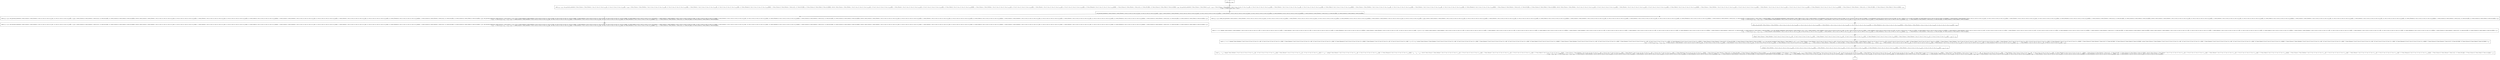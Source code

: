 digraph {
    graph [rankdir=TB
          ,bgcolor=transparent];
    node [shape=box
         ,fillcolor=white
         ,style=filled];
    0 [label=<O <BR/> neq(v<SUB>207</SUB>, v<SUB>207</SUB>)>];
    1 [label=<C <BR/> neq(v<SUB>213</SUB>, v<SUB>213</SUB>), non_ground_member(C Term [Clause C Term [Parent C Succ [C Succ [C Succ [v<SUB>213</SUB>]]] : [C Succ [C Succ [C Succ [v<SUB>213</SUB>]]]]] : v<SUB>128</SUB>], C Term [Clause C Term [Mother C Var [C Succ [C Succ [C Succ [v<SUB>213</SUB>]]]] : [C Var [C Succ [C Succ [C Succ [v<SUB>213</SUB>]]]]]] : C Term [Parent C Var [C Succ [C Succ [C Succ [v<SUB>213</SUB>]]]] : [C Var [C Succ [C Succ [C Succ [v<SUB>213</SUB>]]]]]] : [C Term [Female [C Var [C Succ [C Succ [C Succ [v<SUB>213</SUB>]]]]]]]] : C Term [Clause [C Term [Parent C Term [A []] : [C Term [B []]]]]] : [C Term [Clause [C Term [Male [C Term [A []]]]]]]), solve(C Term [Clause C Term [Father C Var [C Succ [C Succ [C Succ [v<SUB>213</SUB>]]]] : [C Var [C Succ [C Succ [C Succ [v<SUB>213</SUB>]]]]]] : C Term [Parent C Var [C Succ [C Succ [C Succ [v<SUB>213</SUB>]]]] : [C Var [C Succ [C Succ [C Succ [v<SUB>213</SUB>]]]]]] : [C Term [Male [C Var [C Succ [C Succ [C Succ [v<SUB>213</SUB>]]]]]]]] : C Term [Clause C Term [Mother C Var [C Succ [C Succ [C Succ [v<SUB>213</SUB>]]]] : [C Var [C Succ [C Succ [C Succ [v<SUB>213</SUB>]]]]]] : C Term [Parent C Var [C Succ [C Succ [C Succ [v<SUB>213</SUB>]]]] : [C Var [C Succ [C Succ [C Succ [v<SUB>213</SUB>]]]]]] : [C Term [Female [C Var [C Succ [C Succ [C Succ [v<SUB>213</SUB>]]]]]]]] : C Term [Clause [C Term [Parent C Term [A []] : [C Term [B []]]]]] : [C Term [Clause [C Term [Male [C Term [A []]]]]]], v<SUB>128</SUB>), non_ground_member(C Term [Clause C Term [Male [v<SUB>112</SUB>]] : v<SUB>133</SUB>], C Term [Clause C Term [Father C Var [C Succ [C Succ [C Succ [v<SUB>213</SUB>]]]] : [C Var [C Succ [C Succ [C Succ [v<SUB>213</SUB>]]]]]] : C Term [Parent C Var [C Succ [C Succ [C Succ [v<SUB>213</SUB>]]]] : [C Var [C Succ [C Succ [C Succ [v<SUB>213</SUB>]]]]]] : [C Term [Male [C Var [C Succ [C Succ [C Succ [v<SUB>213</SUB>]]]]]]]] : C Term [Clause C Term [Mother C Var [C Succ [C Succ [C Succ [v<SUB>213</SUB>]]]] : [C Var [C Succ [C Succ [C Succ [v<SUB>213</SUB>]]]]]] : C Term [Parent C Var [C Succ [C Succ [C Succ [v<SUB>213</SUB>]]]] : [C Var [C Succ [C Succ [C Succ [v<SUB>213</SUB>]]]]]] : [C Term [Female [C Var [C Succ [C Succ [C Succ [v<SUB>213</SUB>]]]]]]]] : C Term [Clause [C Term [Parent C Term [A []] : [C Term [B []]]]]] : [C Term [Clause [C Term [Male [C Term [A []]]]]]]), solve(C Term [Clause C Term [Father C Var [C Succ [C Succ [C Succ [v<SUB>213</SUB>]]]] : [C Var [C Succ [C Succ [C Succ [v<SUB>213</SUB>]]]]]] : C Term [Parent C Var [C Succ [C Succ [C Succ [v<SUB>213</SUB>]]]] : [C Var [C Succ [C Succ [C Succ [v<SUB>213</SUB>]]]]]] : [C Term [Male [C Var [C Succ [C Succ [C Succ [v<SUB>213</SUB>]]]]]]]] : C Term [Clause C Term [Mother C Var [C Succ [C Succ [C Succ [v<SUB>213</SUB>]]]] : [C Var [C Succ [C Succ [C Succ [v<SUB>213</SUB>]]]]]] : C Term [Parent C Var [C Succ [C Succ [C Succ [v<SUB>213</SUB>]]]] : [C Var [C Succ [C Succ [C Succ [v<SUB>213</SUB>]]]]]] : [C Term [Female [C Var [C Succ [C Succ [C Succ [v<SUB>213</SUB>]]]]]]]] : C Term [Clause [C Term [Parent C Term [A []] : [C Term [B []]]]]] : [C Term [Clause [C Term [Male [C Term [A []]]]]]], v<SUB>133</SUB>) <BR/>  [ v<SUB>207</SUB> &rarr; C Succ [v<SUB>212</SUB>], v<SUB>212</SUB> &rarr; v<SUB>213</SUB> ] >];
    2 [label=<O <BR/> non_ground_member(C Term [Clause C Term [Parent C Succ [C Succ [C Succ [v<SUB>213</SUB>]]] : [C Succ [C Succ [C Succ [v<SUB>213</SUB>]]]]] : v<SUB>128</SUB>], C Term [Clause C Term [Mother C Var [C Succ [C Succ [C Succ [v<SUB>213</SUB>]]]] : [C Var [C Succ [C Succ [C Succ [v<SUB>213</SUB>]]]]]] : C Term [Parent C Var [C Succ [C Succ [C Succ [v<SUB>213</SUB>]]]] : [C Var [C Succ [C Succ [C Succ [v<SUB>213</SUB>]]]]]] : [C Term [Female [C Var [C Succ [C Succ [C Succ [v<SUB>213</SUB>]]]]]]]] : C Term [Clause [C Term [Parent C Term [A []] : [C Term [B []]]]]] : [C Term [Clause [C Term [Male [C Term [A []]]]]]])>];
    3 [label=<C <BR/> neq(v<SUB>213</SUB>, v<SUB>213</SUB>), non_ground_member(C Term [Clause C Term [Parent C Succ [C Succ [C Succ [v<SUB>213</SUB>]]] : [C Succ [C Succ [C Succ [v<SUB>213</SUB>]]]]] : v<SUB>128</SUB>], C Term [Clause [C Term [Parent C Term [A []] : [C Term [B []]]]]] : [C Term [Clause [C Term [Male [C Term [A []]]]]]]), solve(C Term [Clause C Term [Father C Var [C Succ [C Succ [C Succ [v<SUB>213</SUB>]]]] : [C Var [C Succ [C Succ [C Succ [v<SUB>213</SUB>]]]]]] : C Term [Parent C Var [C Succ [C Succ [C Succ [v<SUB>213</SUB>]]]] : [C Var [C Succ [C Succ [C Succ [v<SUB>213</SUB>]]]]]] : [C Term [Male [C Var [C Succ [C Succ [C Succ [v<SUB>213</SUB>]]]]]]]] : C Term [Clause C Term [Mother C Var [C Succ [C Succ [C Succ [v<SUB>213</SUB>]]]] : [C Var [C Succ [C Succ [C Succ [v<SUB>213</SUB>]]]]]] : C Term [Parent C Var [C Succ [C Succ [C Succ [v<SUB>213</SUB>]]]] : [C Var [C Succ [C Succ [C Succ [v<SUB>213</SUB>]]]]]] : [C Term [Female [C Var [C Succ [C Succ [C Succ [v<SUB>213</SUB>]]]]]]]] : C Term [Clause [C Term [Parent C Term [A []] : [C Term [B []]]]]] : [C Term [Clause [C Term [Male [C Term [A []]]]]]], v<SUB>128</SUB>), non_ground_member(C Term [Clause C Term [Male [v<SUB>112</SUB>]] : v<SUB>133</SUB>], C Term [Clause C Term [Father C Var [C Succ [C Succ [C Succ [v<SUB>213</SUB>]]]] : [C Var [C Succ [C Succ [C Succ [v<SUB>213</SUB>]]]]]] : C Term [Parent C Var [C Succ [C Succ [C Succ [v<SUB>213</SUB>]]]] : [C Var [C Succ [C Succ [C Succ [v<SUB>213</SUB>]]]]]] : [C Term [Male [C Var [C Succ [C Succ [C Succ [v<SUB>213</SUB>]]]]]]]] : C Term [Clause C Term [Mother C Var [C Succ [C Succ [C Succ [v<SUB>213</SUB>]]]] : [C Var [C Succ [C Succ [C Succ [v<SUB>213</SUB>]]]]]] : C Term [Parent C Var [C Succ [C Succ [C Succ [v<SUB>213</SUB>]]]] : [C Var [C Succ [C Succ [C Succ [v<SUB>213</SUB>]]]]]] : [C Term [Female [C Var [C Succ [C Succ [C Succ [v<SUB>213</SUB>]]]]]]]] : C Term [Clause [C Term [Parent C Term [A []] : [C Term [B []]]]]] : [C Term [Clause [C Term [Male [C Term [A []]]]]]]), solve(C Term [Clause C Term [Father C Var [C Succ [C Succ [C Succ [v<SUB>213</SUB>]]]] : [C Var [C Succ [C Succ [C Succ [v<SUB>213</SUB>]]]]]] : C Term [Parent C Var [C Succ [C Succ [C Succ [v<SUB>213</SUB>]]]] : [C Var [C Succ [C Succ [C Succ [v<SUB>213</SUB>]]]]]] : [C Term [Male [C Var [C Succ [C Succ [C Succ [v<SUB>213</SUB>]]]]]]]] : C Term [Clause C Term [Mother C Var [C Succ [C Succ [C Succ [v<SUB>213</SUB>]]]] : [C Var [C Succ [C Succ [C Succ [v<SUB>213</SUB>]]]]]] : C Term [Parent C Var [C Succ [C Succ [C Succ [v<SUB>213</SUB>]]]] : [C Var [C Succ [C Succ [C Succ [v<SUB>213</SUB>]]]]]] : [C Term [Female [C Var [C Succ [C Succ [C Succ [v<SUB>213</SUB>]]]]]]]] : C Term [Clause [C Term [Parent C Term [A []] : [C Term [B []]]]]] : [C Term [Clause [C Term [Male [C Term [A []]]]]]], v<SUB>133</SUB>) <BR/>  [ v<SUB>207</SUB> &rarr; C Succ [v<SUB>212</SUB>], v<SUB>212</SUB> &rarr; v<SUB>213</SUB>, v<SUB>214</SUB> &rarr; C Term [Clause C Term [Mother C Var [C Succ [C Succ [C Succ [v<SUB>213</SUB>]]]] : [C Var [C Succ [C Succ [C Succ [v<SUB>213</SUB>]]]]]] : C Term [Parent C Var [C Succ [C Succ [C Succ [v<SUB>213</SUB>]]]] : [C Var [C Succ [C Succ [C Succ [v<SUB>213</SUB>]]]]]] : [C Term [Female [C Var [C Succ [C Succ [C Succ [v<SUB>213</SUB>]]]]]]]], v<SUB>215</SUB> &rarr; C Term [Clause [C Term [Parent C Term [A []] : [C Term [B []]]]]] : [C Term [Clause [C Term [Male [C Term [A []]]]]]] ] >];
    4 [label=<C <BR/> neq(v<SUB>213</SUB>, v<SUB>213</SUB>), make_non_ground(C Term [Clause C Term [Mother C Var [C Succ [C Succ [C Succ [v<SUB>213</SUB>]]]] : [C Var [C Succ [C Succ [C Succ [v<SUB>213</SUB>]]]]]] : C Term [Parent C Var [C Succ [C Succ [C Succ [v<SUB>213</SUB>]]]] : [C Var [C Succ [C Succ [C Succ [v<SUB>213</SUB>]]]]]] : [C Term [Female [C Var [C Succ [C Succ [C Succ [v<SUB>213</SUB>]]]]]]]], C Term [Clause C Term [Parent C Succ [C Succ [C Succ [v<SUB>213</SUB>]]] : [C Succ [C Succ [C Succ [v<SUB>213</SUB>]]]]] : v<SUB>128</SUB>]), solve(C Term [Clause C Term [Father C Var [C Succ [C Succ [C Succ [v<SUB>213</SUB>]]]] : [C Var [C Succ [C Succ [C Succ [v<SUB>213</SUB>]]]]]] : C Term [Parent C Var [C Succ [C Succ [C Succ [v<SUB>213</SUB>]]]] : [C Var [C Succ [C Succ [C Succ [v<SUB>213</SUB>]]]]]] : [C Term [Male [C Var [C Succ [C Succ [C Succ [v<SUB>213</SUB>]]]]]]]] : C Term [Clause C Term [Mother C Var [C Succ [C Succ [C Succ [v<SUB>213</SUB>]]]] : [C Var [C Succ [C Succ [C Succ [v<SUB>213</SUB>]]]]]] : C Term [Parent C Var [C Succ [C Succ [C Succ [v<SUB>213</SUB>]]]] : [C Var [C Succ [C Succ [C Succ [v<SUB>213</SUB>]]]]]] : [C Term [Female [C Var [C Succ [C Succ [C Succ [v<SUB>213</SUB>]]]]]]]] : C Term [Clause [C Term [Parent C Term [A []] : [C Term [B []]]]]] : [C Term [Clause [C Term [Male [C Term [A []]]]]]], v<SUB>128</SUB>), non_ground_member(C Term [Clause C Term [Male [v<SUB>112</SUB>]] : v<SUB>133</SUB>], C Term [Clause C Term [Father C Var [C Succ [C Succ [C Succ [v<SUB>213</SUB>]]]] : [C Var [C Succ [C Succ [C Succ [v<SUB>213</SUB>]]]]]] : C Term [Parent C Var [C Succ [C Succ [C Succ [v<SUB>213</SUB>]]]] : [C Var [C Succ [C Succ [C Succ [v<SUB>213</SUB>]]]]]] : [C Term [Male [C Var [C Succ [C Succ [C Succ [v<SUB>213</SUB>]]]]]]]] : C Term [Clause C Term [Mother C Var [C Succ [C Succ [C Succ [v<SUB>213</SUB>]]]] : [C Var [C Succ [C Succ [C Succ [v<SUB>213</SUB>]]]]]] : C Term [Parent C Var [C Succ [C Succ [C Succ [v<SUB>213</SUB>]]]] : [C Var [C Succ [C Succ [C Succ [v<SUB>213</SUB>]]]]]] : [C Term [Female [C Var [C Succ [C Succ [C Succ [v<SUB>213</SUB>]]]]]]]] : C Term [Clause [C Term [Parent C Term [A []] : [C Term [B []]]]]] : [C Term [Clause [C Term [Male [C Term [A []]]]]]]), solve(C Term [Clause C Term [Father C Var [C Succ [C Succ [C Succ [v<SUB>213</SUB>]]]] : [C Var [C Succ [C Succ [C Succ [v<SUB>213</SUB>]]]]]] : C Term [Parent C Var [C Succ [C Succ [C Succ [v<SUB>213</SUB>]]]] : [C Var [C Succ [C Succ [C Succ [v<SUB>213</SUB>]]]]]] : [C Term [Male [C Var [C Succ [C Succ [C Succ [v<SUB>213</SUB>]]]]]]]] : C Term [Clause C Term [Mother C Var [C Succ [C Succ [C Succ [v<SUB>213</SUB>]]]] : [C Var [C Succ [C Succ [C Succ [v<SUB>213</SUB>]]]]]] : C Term [Parent C Var [C Succ [C Succ [C Succ [v<SUB>213</SUB>]]]] : [C Var [C Succ [C Succ [C Succ [v<SUB>213</SUB>]]]]]] : [C Term [Female [C Var [C Succ [C Succ [C Succ [v<SUB>213</SUB>]]]]]]]] : C Term [Clause [C Term [Parent C Term [A []] : [C Term [B []]]]]] : [C Term [Clause [C Term [Male [C Term [A []]]]]]], v<SUB>133</SUB>) <BR/>  [ v<SUB>207</SUB> &rarr; C Succ [v<SUB>212</SUB>], v<SUB>212</SUB> &rarr; v<SUB>213</SUB>, v<SUB>214</SUB> &rarr; C Term [Clause C Term [Mother C Var [C Succ [C Succ [C Succ [v<SUB>213</SUB>]]]] : [C Var [C Succ [C Succ [C Succ [v<SUB>213</SUB>]]]]]] : C Term [Parent C Var [C Succ [C Succ [C Succ [v<SUB>213</SUB>]]]] : [C Var [C Succ [C Succ [C Succ [v<SUB>213</SUB>]]]]]] : [C Term [Female [C Var [C Succ [C Succ [C Succ [v<SUB>213</SUB>]]]]]]]], v<SUB>215</SUB> &rarr; C Term [Clause [C Term [Parent C Term [A []] : [C Term [B []]]]]] : [C Term [Clause [C Term [Male [C Term [A []]]]]]] ] >];
    5 [label=<Leaf <BR/> neq(v<SUB>213</SUB>, v<SUB>213</SUB>), non_ground_member(C Term [Clause C Term [Parent C Succ [C Succ [C Succ [v<SUB>213</SUB>]]] : [C Succ [C Succ [C Succ [v<SUB>213</SUB>]]]]] : v<SUB>128</SUB>], C Term [Clause [C Term [Parent C Term [A []] : [C Term [B []]]]]] : [C Term [Clause [C Term [Male [C Term [A []]]]]]]), solve(C Term [Clause C Term [Father C Var [C Succ [C Succ [C Succ [v<SUB>213</SUB>]]]] : [C Var [C Succ [C Succ [C Succ [v<SUB>213</SUB>]]]]]] : C Term [Parent C Var [C Succ [C Succ [C Succ [v<SUB>213</SUB>]]]] : [C Var [C Succ [C Succ [C Succ [v<SUB>213</SUB>]]]]]] : [C Term [Male [C Var [C Succ [C Succ [C Succ [v<SUB>213</SUB>]]]]]]]] : C Term [Clause C Term [Mother C Var [C Succ [C Succ [C Succ [v<SUB>213</SUB>]]]] : [C Var [C Succ [C Succ [C Succ [v<SUB>213</SUB>]]]]]] : C Term [Parent C Var [C Succ [C Succ [C Succ [v<SUB>213</SUB>]]]] : [C Var [C Succ [C Succ [C Succ [v<SUB>213</SUB>]]]]]] : [C Term [Female [C Var [C Succ [C Succ [C Succ [v<SUB>213</SUB>]]]]]]]] : C Term [Clause [C Term [Parent C Term [A []] : [C Term [B []]]]]] : [C Term [Clause [C Term [Male [C Term [A []]]]]]], v<SUB>128</SUB>), non_ground_member(C Term [Clause C Term [Male [v<SUB>112</SUB>]] : v<SUB>133</SUB>], C Term [Clause C Term [Father C Var [C Succ [C Succ [C Succ [v<SUB>213</SUB>]]]] : [C Var [C Succ [C Succ [C Succ [v<SUB>213</SUB>]]]]]] : C Term [Parent C Var [C Succ [C Succ [C Succ [v<SUB>213</SUB>]]]] : [C Var [C Succ [C Succ [C Succ [v<SUB>213</SUB>]]]]]] : [C Term [Male [C Var [C Succ [C Succ [C Succ [v<SUB>213</SUB>]]]]]]]] : C Term [Clause C Term [Mother C Var [C Succ [C Succ [C Succ [v<SUB>213</SUB>]]]] : [C Var [C Succ [C Succ [C Succ [v<SUB>213</SUB>]]]]]] : C Term [Parent C Var [C Succ [C Succ [C Succ [v<SUB>213</SUB>]]]] : [C Var [C Succ [C Succ [C Succ [v<SUB>213</SUB>]]]]]] : [C Term [Female [C Var [C Succ [C Succ [C Succ [v<SUB>213</SUB>]]]]]]]] : C Term [Clause [C Term [Parent C Term [A []] : [C Term [B []]]]]] : [C Term [Clause [C Term [Male [C Term [A []]]]]]]), solve(C Term [Clause C Term [Father C Var [C Succ [C Succ [C Succ [v<SUB>213</SUB>]]]] : [C Var [C Succ [C Succ [C Succ [v<SUB>213</SUB>]]]]]] : C Term [Parent C Var [C Succ [C Succ [C Succ [v<SUB>213</SUB>]]]] : [C Var [C Succ [C Succ [C Succ [v<SUB>213</SUB>]]]]]] : [C Term [Male [C Var [C Succ [C Succ [C Succ [v<SUB>213</SUB>]]]]]]]] : C Term [Clause C Term [Mother C Var [C Succ [C Succ [C Succ [v<SUB>213</SUB>]]]] : [C Var [C Succ [C Succ [C Succ [v<SUB>213</SUB>]]]]]] : C Term [Parent C Var [C Succ [C Succ [C Succ [v<SUB>213</SUB>]]]] : [C Var [C Succ [C Succ [C Succ [v<SUB>213</SUB>]]]]]] : [C Term [Female [C Var [C Succ [C Succ [C Succ [v<SUB>213</SUB>]]]]]]]] : C Term [Clause [C Term [Parent C Term [A []] : [C Term [B []]]]]] : [C Term [Clause [C Term [Male [C Term [A []]]]]]], v<SUB>133</SUB>) <BR/>  [ v<SUB>207</SUB> &rarr; C Succ [v<SUB>212</SUB>], v<SUB>212</SUB> &rarr; v<SUB>213</SUB>, v<SUB>214</SUB> &rarr; C Term [Clause C Term [Mother C Var [C Succ [C Succ [C Succ [v<SUB>213</SUB>]]]] : [C Var [C Succ [C Succ [C Succ [v<SUB>213</SUB>]]]]]] : C Term [Parent C Var [C Succ [C Succ [C Succ [v<SUB>213</SUB>]]]] : [C Var [C Succ [C Succ [C Succ [v<SUB>213</SUB>]]]]]] : [C Term [Female [C Var [C Succ [C Succ [C Succ [v<SUB>213</SUB>]]]]]]]], v<SUB>215</SUB> &rarr; C Term [Clause [C Term [Parent C Term [A []] : [C Term [B []]]]]] : [C Term [Clause [C Term [Male [C Term [A []]]]]]] ] >];
    6 [label=<O <BR/> make_non_ground(C Term [Clause C Term [Mother C Var [C Succ [C Succ [C Succ [v<SUB>213</SUB>]]]] : [C Var [C Succ [C Succ [C Succ [v<SUB>213</SUB>]]]]]] : C Term [Parent C Var [C Succ [C Succ [C Succ [v<SUB>213</SUB>]]]] : [C Var [C Succ [C Succ [C Succ [v<SUB>213</SUB>]]]]]] : [C Term [Female [C Var [C Succ [C Succ [C Succ [v<SUB>213</SUB>]]]]]]]], C Term [Clause C Term [Parent C Succ [C Succ [C Succ [v<SUB>213</SUB>]]] : [C Succ [C Succ [C Succ [v<SUB>213</SUB>]]]]] : v<SUB>128</SUB>])>];
    7 [label=<C <BR/> neq(v<SUB>213</SUB>, v<SUB>213</SUB>), mkng(C Term [Clause C Term [Mother C Var [C Succ [C Succ [C Succ [v<SUB>213</SUB>]]]] : [C Var [C Succ [C Succ [C Succ [v<SUB>213</SUB>]]]]]] : C Term [Parent C Var [C Succ [C Succ [C Succ [v<SUB>213</SUB>]]]] : [C Var [C Succ [C Succ [C Succ [v<SUB>213</SUB>]]]]]] : [C Term [Female [C Var [C Succ [C Succ [C Succ [v<SUB>213</SUB>]]]]]]]], C Term [Clause C Term [Parent C Succ [C Succ [C Succ [v<SUB>213</SUB>]]] : [C Succ [C Succ [C Succ [v<SUB>213</SUB>]]]]] : v<SUB>128</SUB>], [], v<SUB>216</SUB>), solve(C Term [Clause C Term [Father C Var [C Succ [C Succ [C Succ [v<SUB>213</SUB>]]]] : [C Var [C Succ [C Succ [C Succ [v<SUB>213</SUB>]]]]]] : C Term [Parent C Var [C Succ [C Succ [C Succ [v<SUB>213</SUB>]]]] : [C Var [C Succ [C Succ [C Succ [v<SUB>213</SUB>]]]]]] : [C Term [Male [C Var [C Succ [C Succ [C Succ [v<SUB>213</SUB>]]]]]]]] : C Term [Clause C Term [Mother C Var [C Succ [C Succ [C Succ [v<SUB>213</SUB>]]]] : [C Var [C Succ [C Succ [C Succ [v<SUB>213</SUB>]]]]]] : C Term [Parent C Var [C Succ [C Succ [C Succ [v<SUB>213</SUB>]]]] : [C Var [C Succ [C Succ [C Succ [v<SUB>213</SUB>]]]]]] : [C Term [Female [C Var [C Succ [C Succ [C Succ [v<SUB>213</SUB>]]]]]]]] : C Term [Clause [C Term [Parent C Term [A []] : [C Term [B []]]]]] : [C Term [Clause [C Term [Male [C Term [A []]]]]]], v<SUB>128</SUB>), non_ground_member(C Term [Clause C Term [Male [v<SUB>112</SUB>]] : v<SUB>133</SUB>], C Term [Clause C Term [Father C Var [C Succ [C Succ [C Succ [v<SUB>213</SUB>]]]] : [C Var [C Succ [C Succ [C Succ [v<SUB>213</SUB>]]]]]] : C Term [Parent C Var [C Succ [C Succ [C Succ [v<SUB>213</SUB>]]]] : [C Var [C Succ [C Succ [C Succ [v<SUB>213</SUB>]]]]]] : [C Term [Male [C Var [C Succ [C Succ [C Succ [v<SUB>213</SUB>]]]]]]]] : C Term [Clause C Term [Mother C Var [C Succ [C Succ [C Succ [v<SUB>213</SUB>]]]] : [C Var [C Succ [C Succ [C Succ [v<SUB>213</SUB>]]]]]] : C Term [Parent C Var [C Succ [C Succ [C Succ [v<SUB>213</SUB>]]]] : [C Var [C Succ [C Succ [C Succ [v<SUB>213</SUB>]]]]]] : [C Term [Female [C Var [C Succ [C Succ [C Succ [v<SUB>213</SUB>]]]]]]]] : C Term [Clause [C Term [Parent C Term [A []] : [C Term [B []]]]]] : [C Term [Clause [C Term [Male [C Term [A []]]]]]]), solve(C Term [Clause C Term [Father C Var [C Succ [C Succ [C Succ [v<SUB>213</SUB>]]]] : [C Var [C Succ [C Succ [C Succ [v<SUB>213</SUB>]]]]]] : C Term [Parent C Var [C Succ [C Succ [C Succ [v<SUB>213</SUB>]]]] : [C Var [C Succ [C Succ [C Succ [v<SUB>213</SUB>]]]]]] : [C Term [Male [C Var [C Succ [C Succ [C Succ [v<SUB>213</SUB>]]]]]]]] : C Term [Clause C Term [Mother C Var [C Succ [C Succ [C Succ [v<SUB>213</SUB>]]]] : [C Var [C Succ [C Succ [C Succ [v<SUB>213</SUB>]]]]]] : C Term [Parent C Var [C Succ [C Succ [C Succ [v<SUB>213</SUB>]]]] : [C Var [C Succ [C Succ [C Succ [v<SUB>213</SUB>]]]]]] : [C Term [Female [C Var [C Succ [C Succ [C Succ [v<SUB>213</SUB>]]]]]]]] : C Term [Clause [C Term [Parent C Term [A []] : [C Term [B []]]]]] : [C Term [Clause [C Term [Male [C Term [A []]]]]]], v<SUB>133</SUB>) <BR/>  [ v<SUB>207</SUB> &rarr; C Succ [v<SUB>212</SUB>], v<SUB>212</SUB> &rarr; v<SUB>213</SUB>, v<SUB>214</SUB> &rarr; C Term [Clause C Term [Mother C Var [C Succ [C Succ [C Succ [v<SUB>213</SUB>]]]] : [C Var [C Succ [C Succ [C Succ [v<SUB>213</SUB>]]]]]] : C Term [Parent C Var [C Succ [C Succ [C Succ [v<SUB>213</SUB>]]]] : [C Var [C Succ [C Succ [C Succ [v<SUB>213</SUB>]]]]]] : [C Term [Female [C Var [C Succ [C Succ [C Succ [v<SUB>213</SUB>]]]]]]]], v<SUB>215</SUB> &rarr; C Term [Clause [C Term [Parent C Term [A []] : [C Term [B []]]]]] : [C Term [Clause [C Term [Male [C Term [A []]]]]]] ] >];
    8 [label=<O <BR/> mkng(C Term [Clause C Term [Mother C Var [C Succ [C Succ [C Succ [v<SUB>213</SUB>]]]] : [C Var [C Succ [C Succ [C Succ [v<SUB>213</SUB>]]]]]] : C Term [Parent C Var [C Succ [C Succ [C Succ [v<SUB>213</SUB>]]]] : [C Var [C Succ [C Succ [C Succ [v<SUB>213</SUB>]]]]]] : [C Term [Female [C Var [C Succ [C Succ [C Succ [v<SUB>213</SUB>]]]]]]]], C Term [Clause C Term [Parent C Succ [C Succ [C Succ [v<SUB>213</SUB>]]] : [C Succ [C Succ [C Succ [v<SUB>213</SUB>]]]]] : v<SUB>128</SUB>], [], v<SUB>216</SUB>)>];
    9 [label=<C <BR/> neq(v<SUB>213</SUB>, v<SUB>213</SUB>), l_mkng(C Term [Mother C Var [C Succ [C Succ [C Succ [v<SUB>213</SUB>]]]] : [C Var [C Succ [C Succ [C Succ [v<SUB>213</SUB>]]]]]] : C Term [Parent C Var [C Succ [C Succ [C Succ [v<SUB>213</SUB>]]]] : [C Var [C Succ [C Succ [C Succ [v<SUB>213</SUB>]]]]]] : [C Term [Female [C Var [C Succ [C Succ [C Succ [v<SUB>213</SUB>]]]]]]], C Term [Parent C Succ [C Succ [C Succ [v<SUB>213</SUB>]]] : [C Succ [C Succ [C Succ [v<SUB>213</SUB>]]]]] : v<SUB>128</SUB>, [], v<SUB>216</SUB>), solve(C Term [Clause C Term [Father C Var [C Succ [C Succ [C Succ [v<SUB>213</SUB>]]]] : [C Var [C Succ [C Succ [C Succ [v<SUB>213</SUB>]]]]]] : C Term [Parent C Var [C Succ [C Succ [C Succ [v<SUB>213</SUB>]]]] : [C Var [C Succ [C Succ [C Succ [v<SUB>213</SUB>]]]]]] : [C Term [Male [C Var [C Succ [C Succ [C Succ [v<SUB>213</SUB>]]]]]]]] : C Term [Clause C Term [Mother C Var [C Succ [C Succ [C Succ [v<SUB>213</SUB>]]]] : [C Var [C Succ [C Succ [C Succ [v<SUB>213</SUB>]]]]]] : C Term [Parent C Var [C Succ [C Succ [C Succ [v<SUB>213</SUB>]]]] : [C Var [C Succ [C Succ [C Succ [v<SUB>213</SUB>]]]]]] : [C Term [Female [C Var [C Succ [C Succ [C Succ [v<SUB>213</SUB>]]]]]]]] : C Term [Clause [C Term [Parent C Term [A []] : [C Term [B []]]]]] : [C Term [Clause [C Term [Male [C Term [A []]]]]]], v<SUB>128</SUB>), non_ground_member(C Term [Clause C Term [Male [v<SUB>112</SUB>]] : v<SUB>133</SUB>], C Term [Clause C Term [Father C Var [C Succ [C Succ [C Succ [v<SUB>213</SUB>]]]] : [C Var [C Succ [C Succ [C Succ [v<SUB>213</SUB>]]]]]] : C Term [Parent C Var [C Succ [C Succ [C Succ [v<SUB>213</SUB>]]]] : [C Var [C Succ [C Succ [C Succ [v<SUB>213</SUB>]]]]]] : [C Term [Male [C Var [C Succ [C Succ [C Succ [v<SUB>213</SUB>]]]]]]]] : C Term [Clause C Term [Mother C Var [C Succ [C Succ [C Succ [v<SUB>213</SUB>]]]] : [C Var [C Succ [C Succ [C Succ [v<SUB>213</SUB>]]]]]] : C Term [Parent C Var [C Succ [C Succ [C Succ [v<SUB>213</SUB>]]]] : [C Var [C Succ [C Succ [C Succ [v<SUB>213</SUB>]]]]]] : [C Term [Female [C Var [C Succ [C Succ [C Succ [v<SUB>213</SUB>]]]]]]]] : C Term [Clause [C Term [Parent C Term [A []] : [C Term [B []]]]]] : [C Term [Clause [C Term [Male [C Term [A []]]]]]]), solve(C Term [Clause C Term [Father C Var [C Succ [C Succ [C Succ [v<SUB>213</SUB>]]]] : [C Var [C Succ [C Succ [C Succ [v<SUB>213</SUB>]]]]]] : C Term [Parent C Var [C Succ [C Succ [C Succ [v<SUB>213</SUB>]]]] : [C Var [C Succ [C Succ [C Succ [v<SUB>213</SUB>]]]]]] : [C Term [Male [C Var [C Succ [C Succ [C Succ [v<SUB>213</SUB>]]]]]]]] : C Term [Clause C Term [Mother C Var [C Succ [C Succ [C Succ [v<SUB>213</SUB>]]]] : [C Var [C Succ [C Succ [C Succ [v<SUB>213</SUB>]]]]]] : C Term [Parent C Var [C Succ [C Succ [C Succ [v<SUB>213</SUB>]]]] : [C Var [C Succ [C Succ [C Succ [v<SUB>213</SUB>]]]]]] : [C Term [Female [C Var [C Succ [C Succ [C Succ [v<SUB>213</SUB>]]]]]]]] : C Term [Clause [C Term [Parent C Term [A []] : [C Term [B []]]]]] : [C Term [Clause [C Term [Male [C Term [A []]]]]]], v<SUB>133</SUB>) <BR/>  [ v<SUB>207</SUB> &rarr; C Succ [v<SUB>212</SUB>], v<SUB>212</SUB> &rarr; v<SUB>213</SUB>, v<SUB>214</SUB> &rarr; C Term [Clause C Term [Mother C Var [C Succ [C Succ [C Succ [v<SUB>213</SUB>]]]] : [C Var [C Succ [C Succ [C Succ [v<SUB>213</SUB>]]]]]] : C Term [Parent C Var [C Succ [C Succ [C Succ [v<SUB>213</SUB>]]]] : [C Var [C Succ [C Succ [C Succ [v<SUB>213</SUB>]]]]]] : [C Term [Female [C Var [C Succ [C Succ [C Succ [v<SUB>213</SUB>]]]]]]]], v<SUB>215</SUB> &rarr; C Term [Clause [C Term [Parent C Term [A []] : [C Term [B []]]]]] : [C Term [Clause [C Term [Male [C Term [A []]]]]]], v<SUB>225</SUB> &rarr; Clause, v<SUB>226</SUB> &rarr; C Term [Mother C Var [C Succ [C Succ [C Succ [v<SUB>213</SUB>]]]] : [C Var [C Succ [C Succ [C Succ [v<SUB>213</SUB>]]]]]] : C Term [Parent C Var [C Succ [C Succ [C Succ [v<SUB>213</SUB>]]]] : [C Var [C Succ [C Succ [C Succ [v<SUB>213</SUB>]]]]]] : [C Term [Female [C Var [C Succ [C Succ [C Succ [v<SUB>213</SUB>]]]]]]], v<SUB>227</SUB> &rarr; C Term [Parent C Succ [C Succ [C Succ [v<SUB>213</SUB>]]] : [C Succ [C Succ [C Succ [v<SUB>213</SUB>]]]]] : v<SUB>128</SUB> ] >];
    10 [label=<O <BR/> l_mkng(C Term [Mother C Var [C Succ [C Succ [C Succ [v<SUB>213</SUB>]]]] : [C Var [C Succ [C Succ [C Succ [v<SUB>213</SUB>]]]]]] : C Term [Parent C Var [C Succ [C Succ [C Succ [v<SUB>213</SUB>]]]] : [C Var [C Succ [C Succ [C Succ [v<SUB>213</SUB>]]]]]] : [C Term [Female [C Var [C Succ [C Succ [C Succ [v<SUB>213</SUB>]]]]]]], C Term [Parent C Succ [C Succ [C Succ [v<SUB>213</SUB>]]] : [C Succ [C Succ [C Succ [v<SUB>213</SUB>]]]]] : v<SUB>128</SUB>, [], v<SUB>216</SUB>)>];
    11 [label=<C <BR/> neq(v<SUB>213</SUB>, v<SUB>213</SUB>), mkng(C Term [Mother C Var [C Succ [C Succ [C Succ [v<SUB>213</SUB>]]]] : [C Var [C Succ [C Succ [C Succ [v<SUB>213</SUB>]]]]]], C Term [Parent C Succ [C Succ [C Succ [v<SUB>213</SUB>]]] : [C Succ [C Succ [C Succ [v<SUB>213</SUB>]]]]], [], v<SUB>232</SUB>), l_mkng(C Term [Parent C Var [C Succ [C Succ [C Succ [v<SUB>213</SUB>]]]] : [C Var [C Succ [C Succ [C Succ [v<SUB>213</SUB>]]]]]] : [C Term [Female [C Var [C Succ [C Succ [C Succ [v<SUB>213</SUB>]]]]]]], v<SUB>231</SUB>, v<SUB>232</SUB>, v<SUB>216</SUB>), solve(C Term [Clause C Term [Father C Var [C Succ [C Succ [C Succ [v<SUB>213</SUB>]]]] : [C Var [C Succ [C Succ [C Succ [v<SUB>213</SUB>]]]]]] : C Term [Parent C Var [C Succ [C Succ [C Succ [v<SUB>213</SUB>]]]] : [C Var [C Succ [C Succ [C Succ [v<SUB>213</SUB>]]]]]] : [C Term [Male [C Var [C Succ [C Succ [C Succ [v<SUB>213</SUB>]]]]]]]] : C Term [Clause C Term [Mother C Var [C Succ [C Succ [C Succ [v<SUB>213</SUB>]]]] : [C Var [C Succ [C Succ [C Succ [v<SUB>213</SUB>]]]]]] : C Term [Parent C Var [C Succ [C Succ [C Succ [v<SUB>213</SUB>]]]] : [C Var [C Succ [C Succ [C Succ [v<SUB>213</SUB>]]]]]] : [C Term [Female [C Var [C Succ [C Succ [C Succ [v<SUB>213</SUB>]]]]]]]] : C Term [Clause [C Term [Parent C Term [A []] : [C Term [B []]]]]] : [C Term [Clause [C Term [Male [C Term [A []]]]]]], v<SUB>231</SUB>), non_ground_member(C Term [Clause C Term [Male [v<SUB>112</SUB>]] : v<SUB>133</SUB>], C Term [Clause C Term [Father C Var [C Succ [C Succ [C Succ [v<SUB>213</SUB>]]]] : [C Var [C Succ [C Succ [C Succ [v<SUB>213</SUB>]]]]]] : C Term [Parent C Var [C Succ [C Succ [C Succ [v<SUB>213</SUB>]]]] : [C Var [C Succ [C Succ [C Succ [v<SUB>213</SUB>]]]]]] : [C Term [Male [C Var [C Succ [C Succ [C Succ [v<SUB>213</SUB>]]]]]]]] : C Term [Clause C Term [Mother C Var [C Succ [C Succ [C Succ [v<SUB>213</SUB>]]]] : [C Var [C Succ [C Succ [C Succ [v<SUB>213</SUB>]]]]]] : C Term [Parent C Var [C Succ [C Succ [C Succ [v<SUB>213</SUB>]]]] : [C Var [C Succ [C Succ [C Succ [v<SUB>213</SUB>]]]]]] : [C Term [Female [C Var [C Succ [C Succ [C Succ [v<SUB>213</SUB>]]]]]]]] : C Term [Clause [C Term [Parent C Term [A []] : [C Term [B []]]]]] : [C Term [Clause [C Term [Male [C Term [A []]]]]]]), solve(C Term [Clause C Term [Father C Var [C Succ [C Succ [C Succ [v<SUB>213</SUB>]]]] : [C Var [C Succ [C Succ [C Succ [v<SUB>213</SUB>]]]]]] : C Term [Parent C Var [C Succ [C Succ [C Succ [v<SUB>213</SUB>]]]] : [C Var [C Succ [C Succ [C Succ [v<SUB>213</SUB>]]]]]] : [C Term [Male [C Var [C Succ [C Succ [C Succ [v<SUB>213</SUB>]]]]]]]] : C Term [Clause C Term [Mother C Var [C Succ [C Succ [C Succ [v<SUB>213</SUB>]]]] : [C Var [C Succ [C Succ [C Succ [v<SUB>213</SUB>]]]]]] : C Term [Parent C Var [C Succ [C Succ [C Succ [v<SUB>213</SUB>]]]] : [C Var [C Succ [C Succ [C Succ [v<SUB>213</SUB>]]]]]] : [C Term [Female [C Var [C Succ [C Succ [C Succ [v<SUB>213</SUB>]]]]]]]] : C Term [Clause [C Term [Parent C Term [A []] : [C Term [B []]]]]] : [C Term [Clause [C Term [Male [C Term [A []]]]]]], v<SUB>133</SUB>) <BR/>  [ v<SUB>128</SUB> &rarr; v<SUB>231</SUB>, v<SUB>207</SUB> &rarr; C Succ [v<SUB>212</SUB>], v<SUB>212</SUB> &rarr; v<SUB>213</SUB>, v<SUB>214</SUB> &rarr; C Term [Clause C Term [Mother C Var [C Succ [C Succ [C Succ [v<SUB>213</SUB>]]]] : [C Var [C Succ [C Succ [C Succ [v<SUB>213</SUB>]]]]]] : C Term [Parent C Var [C Succ [C Succ [C Succ [v<SUB>213</SUB>]]]] : [C Var [C Succ [C Succ [C Succ [v<SUB>213</SUB>]]]]]] : [C Term [Female [C Var [C Succ [C Succ [C Succ [v<SUB>213</SUB>]]]]]]]], v<SUB>215</SUB> &rarr; C Term [Clause [C Term [Parent C Term [A []] : [C Term [B []]]]]] : [C Term [Clause [C Term [Male [C Term [A []]]]]]], v<SUB>225</SUB> &rarr; Clause, v<SUB>226</SUB> &rarr; C Term [Mother C Var [C Succ [C Succ [C Succ [v<SUB>213</SUB>]]]] : [C Var [C Succ [C Succ [C Succ [v<SUB>213</SUB>]]]]]] : C Term [Parent C Var [C Succ [C Succ [C Succ [v<SUB>213</SUB>]]]] : [C Var [C Succ [C Succ [C Succ [v<SUB>213</SUB>]]]]]] : [C Term [Female [C Var [C Succ [C Succ [C Succ [v<SUB>213</SUB>]]]]]]], v<SUB>227</SUB> &rarr; C Term [Parent C Succ [C Succ [C Succ [v<SUB>213</SUB>]]] : [C Succ [C Succ [C Succ [v<SUB>213</SUB>]]]]] : v<SUB>128</SUB>, v<SUB>228</SUB> &rarr; C Term [Mother C Var [C Succ [C Succ [C Succ [v<SUB>213</SUB>]]]] : [C Var [C Succ [C Succ [C Succ [v<SUB>213</SUB>]]]]]], v<SUB>229</SUB> &rarr; C Term [Parent C Var [C Succ [C Succ [C Succ [v<SUB>213</SUB>]]]] : [C Var [C Succ [C Succ [C Succ [v<SUB>213</SUB>]]]]]] : [C Term [Female [C Var [C Succ [C Succ [C Succ [v<SUB>213</SUB>]]]]]]], v<SUB>230</SUB> &rarr; C Term [Parent C Succ [C Succ [C Succ [v<SUB>213</SUB>]]] : [C Succ [C Succ [C Succ [v<SUB>213</SUB>]]]]] ] >];
    12 [label=<_|_>];
    0 -> 1 [label=""];
    1 -> 2 [label=""];
    2 -> 3 [label=""];
    2 -> 4 [label=""];
    3 -> 5 [label=""];
    4 -> 6 [label=""];
    6 -> 7 [label=""];
    7 -> 8 [label=""];
    8 -> 9 [label=""];
    9 -> 10 [label=""];
    10 -> 11 [label=""];
    11 -> 12 [label=""];
}